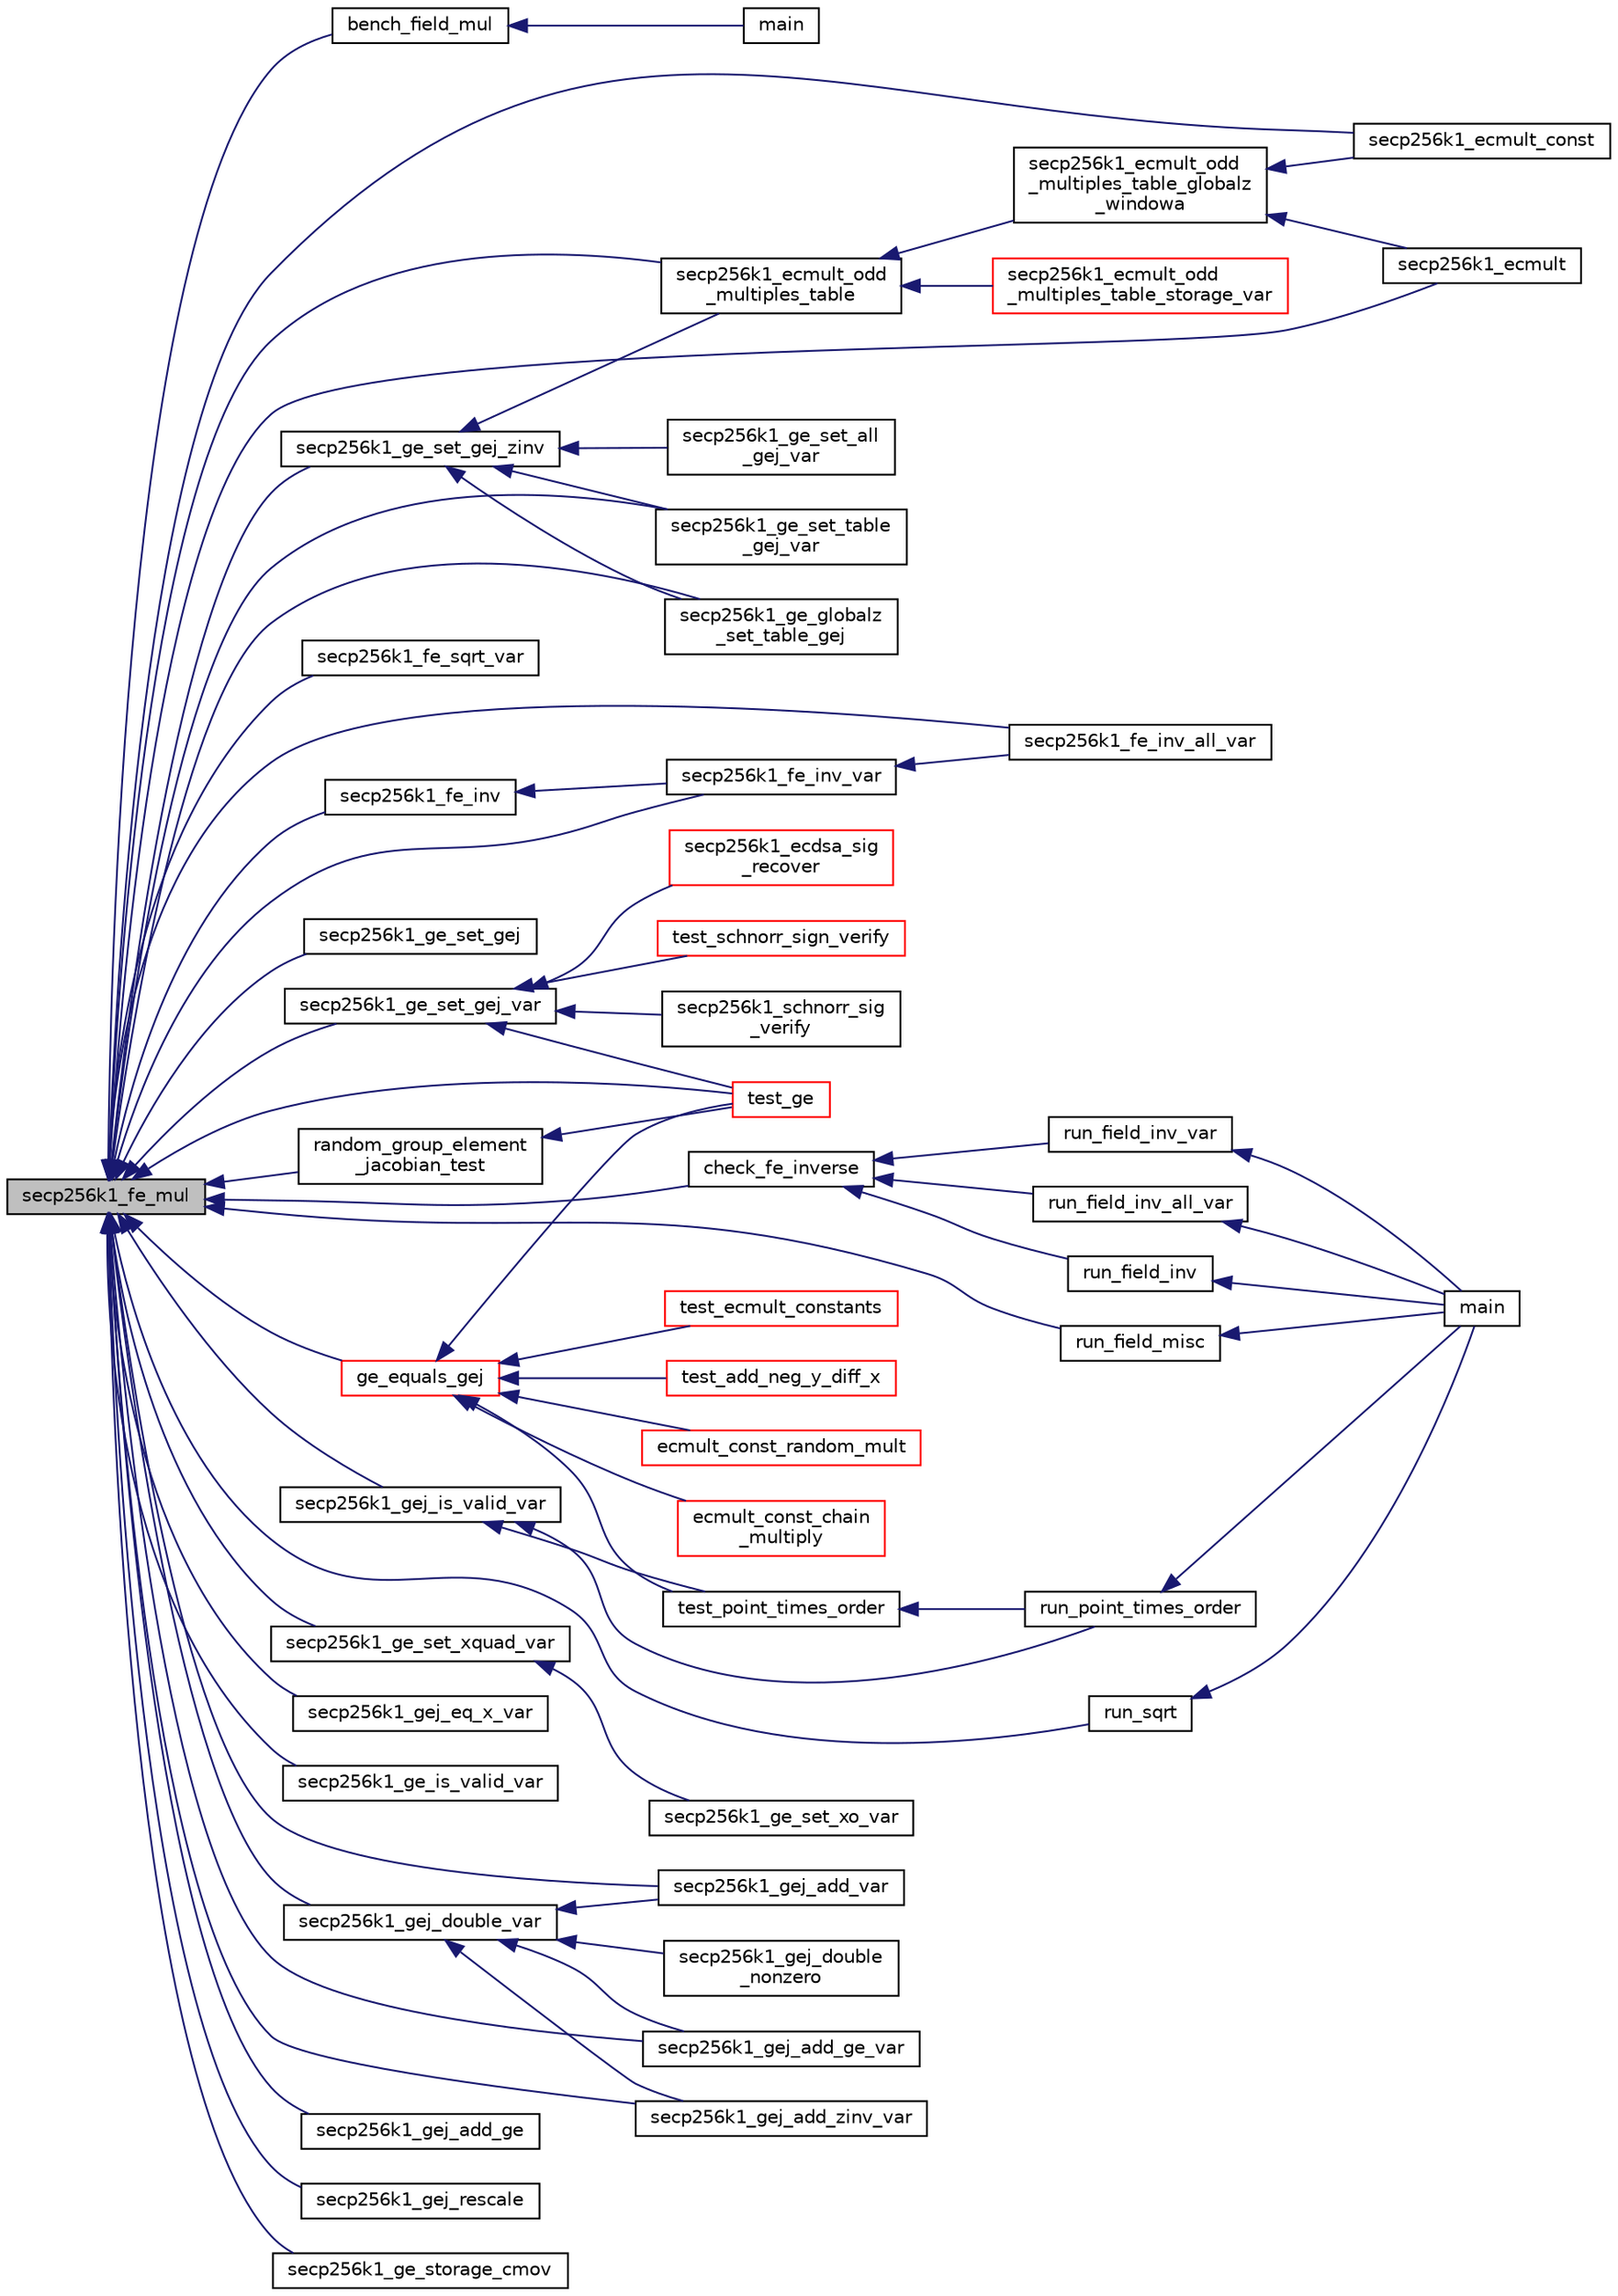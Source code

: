 digraph "secp256k1_fe_mul"
{
  edge [fontname="Helvetica",fontsize="10",labelfontname="Helvetica",labelfontsize="10"];
  node [fontname="Helvetica",fontsize="10",shape=record];
  rankdir="LR";
  Node972 [label="secp256k1_fe_mul",height=0.2,width=0.4,color="black", fillcolor="grey75", style="filled", fontcolor="black"];
  Node972 -> Node973 [dir="back",color="midnightblue",fontsize="10",style="solid",fontname="Helvetica"];
  Node973 [label="bench_field_mul",height=0.2,width=0.4,color="black", fillcolor="white", style="filled",URL="$d9/d5e/bench__internal_8c.html#af8408941f23caa6b2f966d5ad5a3bcf5"];
  Node973 -> Node974 [dir="back",color="midnightblue",fontsize="10",style="solid",fontname="Helvetica"];
  Node974 [label="main",height=0.2,width=0.4,color="black", fillcolor="white", style="filled",URL="$d9/d5e/bench__internal_8c.html#a3c04138a5bfe5d72780bb7e82a18e627"];
  Node972 -> Node975 [dir="back",color="midnightblue",fontsize="10",style="solid",fontname="Helvetica"];
  Node975 [label="secp256k1_ecmult_const",height=0.2,width=0.4,color="black", fillcolor="white", style="filled",URL="$d6/d3e/ecmult__const__impl_8h.html#a89f4e02fa2a4630ae0c5e302457f7931"];
  Node972 -> Node976 [dir="back",color="midnightblue",fontsize="10",style="solid",fontname="Helvetica"];
  Node976 [label="secp256k1_ecmult_odd\l_multiples_table",height=0.2,width=0.4,color="black", fillcolor="white", style="filled",URL="$d5/d17/ecmult__impl_8h.html#a5008191228d03c7325ea86aa8baaf4dc",tooltip="Fill a table &#39;prej&#39; with precomputed odd multiples of a. "];
  Node976 -> Node977 [dir="back",color="midnightblue",fontsize="10",style="solid",fontname="Helvetica"];
  Node977 [label="secp256k1_ecmult_odd\l_multiples_table_globalz\l_windowa",height=0.2,width=0.4,color="black", fillcolor="white", style="filled",URL="$d5/d17/ecmult__impl_8h.html#a33fe27d5aa383017999f80a1cdd8d8ca",tooltip="Fill a table &#39;pre&#39; with precomputed odd multiples of a. "];
  Node977 -> Node975 [dir="back",color="midnightblue",fontsize="10",style="solid",fontname="Helvetica"];
  Node977 -> Node978 [dir="back",color="midnightblue",fontsize="10",style="solid",fontname="Helvetica"];
  Node978 [label="secp256k1_ecmult",height=0.2,width=0.4,color="black", fillcolor="white", style="filled",URL="$d5/d17/ecmult__impl_8h.html#aacf8b6ba48671daf24d549adb176366c"];
  Node976 -> Node979 [dir="back",color="midnightblue",fontsize="10",style="solid",fontname="Helvetica"];
  Node979 [label="secp256k1_ecmult_odd\l_multiples_table_storage_var",height=0.2,width=0.4,color="red", fillcolor="white", style="filled",URL="$d5/d17/ecmult__impl_8h.html#a72a05df0626a92692be8ca5e68c19a56"];
  Node972 -> Node978 [dir="back",color="midnightblue",fontsize="10",style="solid",fontname="Helvetica"];
  Node972 -> Node981 [dir="back",color="midnightblue",fontsize="10",style="solid",fontname="Helvetica"];
  Node981 [label="secp256k1_fe_sqrt_var",height=0.2,width=0.4,color="black", fillcolor="white", style="filled",URL="$d7/d0b/field__impl_8h.html#adeed9551ce946187f98c5e3d789e9575"];
  Node972 -> Node982 [dir="back",color="midnightblue",fontsize="10",style="solid",fontname="Helvetica"];
  Node982 [label="secp256k1_fe_inv",height=0.2,width=0.4,color="black", fillcolor="white", style="filled",URL="$d7/d0b/field__impl_8h.html#a3a071aa04ce0d88003b059c0a8ee0c0e"];
  Node982 -> Node983 [dir="back",color="midnightblue",fontsize="10",style="solid",fontname="Helvetica"];
  Node983 [label="secp256k1_fe_inv_var",height=0.2,width=0.4,color="black", fillcolor="white", style="filled",URL="$d7/d0b/field__impl_8h.html#a0090ecfb39b34a8965cc16ae1feca5aa"];
  Node983 -> Node984 [dir="back",color="midnightblue",fontsize="10",style="solid",fontname="Helvetica"];
  Node984 [label="secp256k1_fe_inv_all_var",height=0.2,width=0.4,color="black", fillcolor="white", style="filled",URL="$d7/d0b/field__impl_8h.html#a728a757d8960973603be6f3b2aa13f4e"];
  Node972 -> Node983 [dir="back",color="midnightblue",fontsize="10",style="solid",fontname="Helvetica"];
  Node972 -> Node984 [dir="back",color="midnightblue",fontsize="10",style="solid",fontname="Helvetica"];
  Node972 -> Node985 [dir="back",color="midnightblue",fontsize="10",style="solid",fontname="Helvetica"];
  Node985 [label="secp256k1_ge_set_gej_zinv",height=0.2,width=0.4,color="black", fillcolor="white", style="filled",URL="$d6/d60/group__impl_8h.html#a6492f6aad16e545239c0ec52780d2e1f"];
  Node985 -> Node976 [dir="back",color="midnightblue",fontsize="10",style="solid",fontname="Helvetica"];
  Node985 -> Node986 [dir="back",color="midnightblue",fontsize="10",style="solid",fontname="Helvetica"];
  Node986 [label="secp256k1_ge_set_all\l_gej_var",height=0.2,width=0.4,color="black", fillcolor="white", style="filled",URL="$d6/d60/group__impl_8h.html#ada58b0cf328a74cfdd1f8b35083668a1"];
  Node985 -> Node987 [dir="back",color="midnightblue",fontsize="10",style="solid",fontname="Helvetica"];
  Node987 [label="secp256k1_ge_set_table\l_gej_var",height=0.2,width=0.4,color="black", fillcolor="white", style="filled",URL="$d6/d60/group__impl_8h.html#a1cf9611464711ed63bde94d92ecc70de"];
  Node985 -> Node988 [dir="back",color="midnightblue",fontsize="10",style="solid",fontname="Helvetica"];
  Node988 [label="secp256k1_ge_globalz\l_set_table_gej",height=0.2,width=0.4,color="black", fillcolor="white", style="filled",URL="$d6/d60/group__impl_8h.html#a5391d63ab98be9202d5f14611133fe35"];
  Node972 -> Node989 [dir="back",color="midnightblue",fontsize="10",style="solid",fontname="Helvetica"];
  Node989 [label="secp256k1_ge_set_gej",height=0.2,width=0.4,color="black", fillcolor="white", style="filled",URL="$d6/d60/group__impl_8h.html#aa511eebf8cd7419763f06555ed4fb62d"];
  Node972 -> Node990 [dir="back",color="midnightblue",fontsize="10",style="solid",fontname="Helvetica"];
  Node990 [label="secp256k1_ge_set_gej_var",height=0.2,width=0.4,color="black", fillcolor="white", style="filled",URL="$d6/d60/group__impl_8h.html#aea803cf52c0f33c2cb3bfb82d5790d71"];
  Node990 -> Node991 [dir="back",color="midnightblue",fontsize="10",style="solid",fontname="Helvetica"];
  Node991 [label="secp256k1_ecdsa_sig\l_recover",height=0.2,width=0.4,color="red", fillcolor="white", style="filled",URL="$d6/d5d/recovery_2main__impl_8h.html#a1a831ed991717749ed9d200bb9d3f03b"];
  Node990 -> Node1061 [dir="back",color="midnightblue",fontsize="10",style="solid",fontname="Helvetica"];
  Node1061 [label="test_schnorr_sign_verify",height=0.2,width=0.4,color="red", fillcolor="white", style="filled",URL="$d4/d1d/schnorr_2tests__impl_8h.html#ac01f457db870f54e7034a59bcf51f5fb"];
  Node990 -> Node1063 [dir="back",color="midnightblue",fontsize="10",style="solid",fontname="Helvetica"];
  Node1063 [label="secp256k1_schnorr_sig\l_verify",height=0.2,width=0.4,color="black", fillcolor="white", style="filled",URL="$d9/d8b/schnorr__impl_8h.html#ad8ac32b20746524ea3b97ab609117daa"];
  Node990 -> Node1064 [dir="back",color="midnightblue",fontsize="10",style="solid",fontname="Helvetica"];
  Node1064 [label="test_ge",height=0.2,width=0.4,color="red", fillcolor="white", style="filled",URL="$d5/d7f/tests_8c.html#a3084bb11900a5e4d33115904d0ceb847"];
  Node972 -> Node987 [dir="back",color="midnightblue",fontsize="10",style="solid",fontname="Helvetica"];
  Node972 -> Node988 [dir="back",color="midnightblue",fontsize="10",style="solid",fontname="Helvetica"];
  Node972 -> Node1066 [dir="back",color="midnightblue",fontsize="10",style="solid",fontname="Helvetica"];
  Node1066 [label="secp256k1_ge_set_xquad_var",height=0.2,width=0.4,color="black", fillcolor="white", style="filled",URL="$d6/d60/group__impl_8h.html#a767d4255b822bcd84f84d9b440b3af86"];
  Node1066 -> Node1067 [dir="back",color="midnightblue",fontsize="10",style="solid",fontname="Helvetica"];
  Node1067 [label="secp256k1_ge_set_xo_var",height=0.2,width=0.4,color="black", fillcolor="white", style="filled",URL="$d6/d60/group__impl_8h.html#a3c3d9154b093bb4ed48ba55e4c28a0b5"];
  Node972 -> Node1068 [dir="back",color="midnightblue",fontsize="10",style="solid",fontname="Helvetica"];
  Node1068 [label="secp256k1_gej_eq_x_var",height=0.2,width=0.4,color="black", fillcolor="white", style="filled",URL="$d6/d60/group__impl_8h.html#aa32fc177f081f16d5979045d3632cf8b"];
  Node972 -> Node1069 [dir="back",color="midnightblue",fontsize="10",style="solid",fontname="Helvetica"];
  Node1069 [label="secp256k1_gej_is_valid_var",height=0.2,width=0.4,color="black", fillcolor="white", style="filled",URL="$d6/d60/group__impl_8h.html#aaf14c34acab0a279530f58c7e7d50749"];
  Node1069 -> Node1070 [dir="back",color="midnightblue",fontsize="10",style="solid",fontname="Helvetica"];
  Node1070 [label="test_point_times_order",height=0.2,width=0.4,color="black", fillcolor="white", style="filled",URL="$d5/d7f/tests_8c.html#a5760a028e03f061e5aed00cb7839138e"];
  Node1070 -> Node1071 [dir="back",color="midnightblue",fontsize="10",style="solid",fontname="Helvetica"];
  Node1071 [label="run_point_times_order",height=0.2,width=0.4,color="black", fillcolor="white", style="filled",URL="$d5/d7f/tests_8c.html#accc1ed100e6e73e61ce30e82cf4f0bbb"];
  Node1071 -> Node1059 [dir="back",color="midnightblue",fontsize="10",style="solid",fontname="Helvetica"];
  Node1059 [label="main",height=0.2,width=0.4,color="black", fillcolor="white", style="filled",URL="$d5/d7f/tests_8c.html#a3c04138a5bfe5d72780bb7e82a18e627"];
  Node1069 -> Node1071 [dir="back",color="midnightblue",fontsize="10",style="solid",fontname="Helvetica"];
  Node972 -> Node1072 [dir="back",color="midnightblue",fontsize="10",style="solid",fontname="Helvetica"];
  Node1072 [label="secp256k1_ge_is_valid_var",height=0.2,width=0.4,color="black", fillcolor="white", style="filled",URL="$d6/d60/group__impl_8h.html#a83600b0c4d8e95a8b2e730b4e2f207dc"];
  Node972 -> Node1073 [dir="back",color="midnightblue",fontsize="10",style="solid",fontname="Helvetica"];
  Node1073 [label="secp256k1_gej_double_var",height=0.2,width=0.4,color="black", fillcolor="white", style="filled",URL="$d6/d60/group__impl_8h.html#a033aa434a4d0838f649ad757dd44db46"];
  Node1073 -> Node1074 [dir="back",color="midnightblue",fontsize="10",style="solid",fontname="Helvetica"];
  Node1074 [label="secp256k1_gej_double\l_nonzero",height=0.2,width=0.4,color="black", fillcolor="white", style="filled",URL="$d6/d60/group__impl_8h.html#accf4e481cd660b1df01b4b90f5d28bb4"];
  Node1073 -> Node1075 [dir="back",color="midnightblue",fontsize="10",style="solid",fontname="Helvetica"];
  Node1075 [label="secp256k1_gej_add_var",height=0.2,width=0.4,color="black", fillcolor="white", style="filled",URL="$d6/d60/group__impl_8h.html#a8df21f3ef7412e6c4d39fb67dc0140c6"];
  Node1073 -> Node1076 [dir="back",color="midnightblue",fontsize="10",style="solid",fontname="Helvetica"];
  Node1076 [label="secp256k1_gej_add_ge_var",height=0.2,width=0.4,color="black", fillcolor="white", style="filled",URL="$d6/d60/group__impl_8h.html#a4d0338f50b08d082caa32f8e72707b55"];
  Node1073 -> Node1077 [dir="back",color="midnightblue",fontsize="10",style="solid",fontname="Helvetica"];
  Node1077 [label="secp256k1_gej_add_zinv_var",height=0.2,width=0.4,color="black", fillcolor="white", style="filled",URL="$d6/d60/group__impl_8h.html#a180d4e54e906f101ce0f1e74563ce5f6"];
  Node972 -> Node1075 [dir="back",color="midnightblue",fontsize="10",style="solid",fontname="Helvetica"];
  Node972 -> Node1076 [dir="back",color="midnightblue",fontsize="10",style="solid",fontname="Helvetica"];
  Node972 -> Node1077 [dir="back",color="midnightblue",fontsize="10",style="solid",fontname="Helvetica"];
  Node972 -> Node1078 [dir="back",color="midnightblue",fontsize="10",style="solid",fontname="Helvetica"];
  Node1078 [label="secp256k1_gej_add_ge",height=0.2,width=0.4,color="black", fillcolor="white", style="filled",URL="$d6/d60/group__impl_8h.html#a586b55d5921edcd68799f584c0a3c58d"];
  Node972 -> Node1079 [dir="back",color="midnightblue",fontsize="10",style="solid",fontname="Helvetica"];
  Node1079 [label="secp256k1_gej_rescale",height=0.2,width=0.4,color="black", fillcolor="white", style="filled",URL="$d6/d60/group__impl_8h.html#a9ca39d1f8a0d1d833dc682f0fc318137"];
  Node972 -> Node1080 [dir="back",color="midnightblue",fontsize="10",style="solid",fontname="Helvetica"];
  Node1080 [label="secp256k1_ge_storage_cmov",height=0.2,width=0.4,color="black", fillcolor="white", style="filled",URL="$d6/d60/group__impl_8h.html#ae6d54bcae540118ce4190f457db78ca8"];
  Node972 -> Node1081 [dir="back",color="midnightblue",fontsize="10",style="solid",fontname="Helvetica"];
  Node1081 [label="random_group_element\l_jacobian_test",height=0.2,width=0.4,color="black", fillcolor="white", style="filled",URL="$d5/d7f/tests_8c.html#a92dafcbafa2a878e07b5ff22f573be7f"];
  Node1081 -> Node1064 [dir="back",color="midnightblue",fontsize="10",style="solid",fontname="Helvetica"];
  Node972 -> Node1082 [dir="back",color="midnightblue",fontsize="10",style="solid",fontname="Helvetica"];
  Node1082 [label="check_fe_inverse",height=0.2,width=0.4,color="black", fillcolor="white", style="filled",URL="$d5/d7f/tests_8c.html#a9fe4a53634c0f9e17b1f74e55ea8de99"];
  Node1082 -> Node1083 [dir="back",color="midnightblue",fontsize="10",style="solid",fontname="Helvetica"];
  Node1083 [label="run_field_inv",height=0.2,width=0.4,color="black", fillcolor="white", style="filled",URL="$d5/d7f/tests_8c.html#ad636c10e982fafdb8f6ddeb3d1424b2d"];
  Node1083 -> Node1059 [dir="back",color="midnightblue",fontsize="10",style="solid",fontname="Helvetica"];
  Node1082 -> Node1084 [dir="back",color="midnightblue",fontsize="10",style="solid",fontname="Helvetica"];
  Node1084 [label="run_field_inv_var",height=0.2,width=0.4,color="black", fillcolor="white", style="filled",URL="$d5/d7f/tests_8c.html#ad83214628412557c86e3c1d01270c83a"];
  Node1084 -> Node1059 [dir="back",color="midnightblue",fontsize="10",style="solid",fontname="Helvetica"];
  Node1082 -> Node1085 [dir="back",color="midnightblue",fontsize="10",style="solid",fontname="Helvetica"];
  Node1085 [label="run_field_inv_all_var",height=0.2,width=0.4,color="black", fillcolor="white", style="filled",URL="$d5/d7f/tests_8c.html#afb738ef4c7077ce703c56beefcb29653"];
  Node1085 -> Node1059 [dir="back",color="midnightblue",fontsize="10",style="solid",fontname="Helvetica"];
  Node972 -> Node1086 [dir="back",color="midnightblue",fontsize="10",style="solid",fontname="Helvetica"];
  Node1086 [label="run_field_misc",height=0.2,width=0.4,color="black", fillcolor="white", style="filled",URL="$d5/d7f/tests_8c.html#a407b4cff8cbc365e753f2a1d70b45f81"];
  Node1086 -> Node1059 [dir="back",color="midnightblue",fontsize="10",style="solid",fontname="Helvetica"];
  Node972 -> Node1087 [dir="back",color="midnightblue",fontsize="10",style="solid",fontname="Helvetica"];
  Node1087 [label="run_sqrt",height=0.2,width=0.4,color="black", fillcolor="white", style="filled",URL="$d5/d7f/tests_8c.html#a9f14566c39814625ca83d68d1dddb684"];
  Node1087 -> Node1059 [dir="back",color="midnightblue",fontsize="10",style="solid",fontname="Helvetica"];
  Node972 -> Node1088 [dir="back",color="midnightblue",fontsize="10",style="solid",fontname="Helvetica"];
  Node1088 [label="ge_equals_gej",height=0.2,width=0.4,color="red", fillcolor="white", style="filled",URL="$d5/d7f/tests_8c.html#a7930deeb9d6815fba34afad98b8dfa69"];
  Node1088 -> Node1064 [dir="back",color="midnightblue",fontsize="10",style="solid",fontname="Helvetica"];
  Node1088 -> Node1089 [dir="back",color="midnightblue",fontsize="10",style="solid",fontname="Helvetica"];
  Node1089 [label="test_add_neg_y_diff_x",height=0.2,width=0.4,color="red", fillcolor="white", style="filled",URL="$d5/d7f/tests_8c.html#a849e08074670ab1644fdec5cc5ef08a7"];
  Node1088 -> Node1070 [dir="back",color="midnightblue",fontsize="10",style="solid",fontname="Helvetica"];
  Node1088 -> Node1090 [dir="back",color="midnightblue",fontsize="10",style="solid",fontname="Helvetica"];
  Node1090 [label="ecmult_const_random_mult",height=0.2,width=0.4,color="red", fillcolor="white", style="filled",URL="$d5/d7f/tests_8c.html#a2e747532c49b7e398aff44547a7ff477"];
  Node1088 -> Node1092 [dir="back",color="midnightblue",fontsize="10",style="solid",fontname="Helvetica"];
  Node1092 [label="ecmult_const_chain\l_multiply",height=0.2,width=0.4,color="red", fillcolor="white", style="filled",URL="$d5/d7f/tests_8c.html#a5f38325377d0160eb1c5100b1a4f1c0f"];
  Node1088 -> Node1093 [dir="back",color="midnightblue",fontsize="10",style="solid",fontname="Helvetica"];
  Node1093 [label="test_ecmult_constants",height=0.2,width=0.4,color="red", fillcolor="white", style="filled",URL="$d5/d7f/tests_8c.html#ab02e05e21c96c34d9497e2bdd44d2e3a"];
  Node972 -> Node1064 [dir="back",color="midnightblue",fontsize="10",style="solid",fontname="Helvetica"];
}
